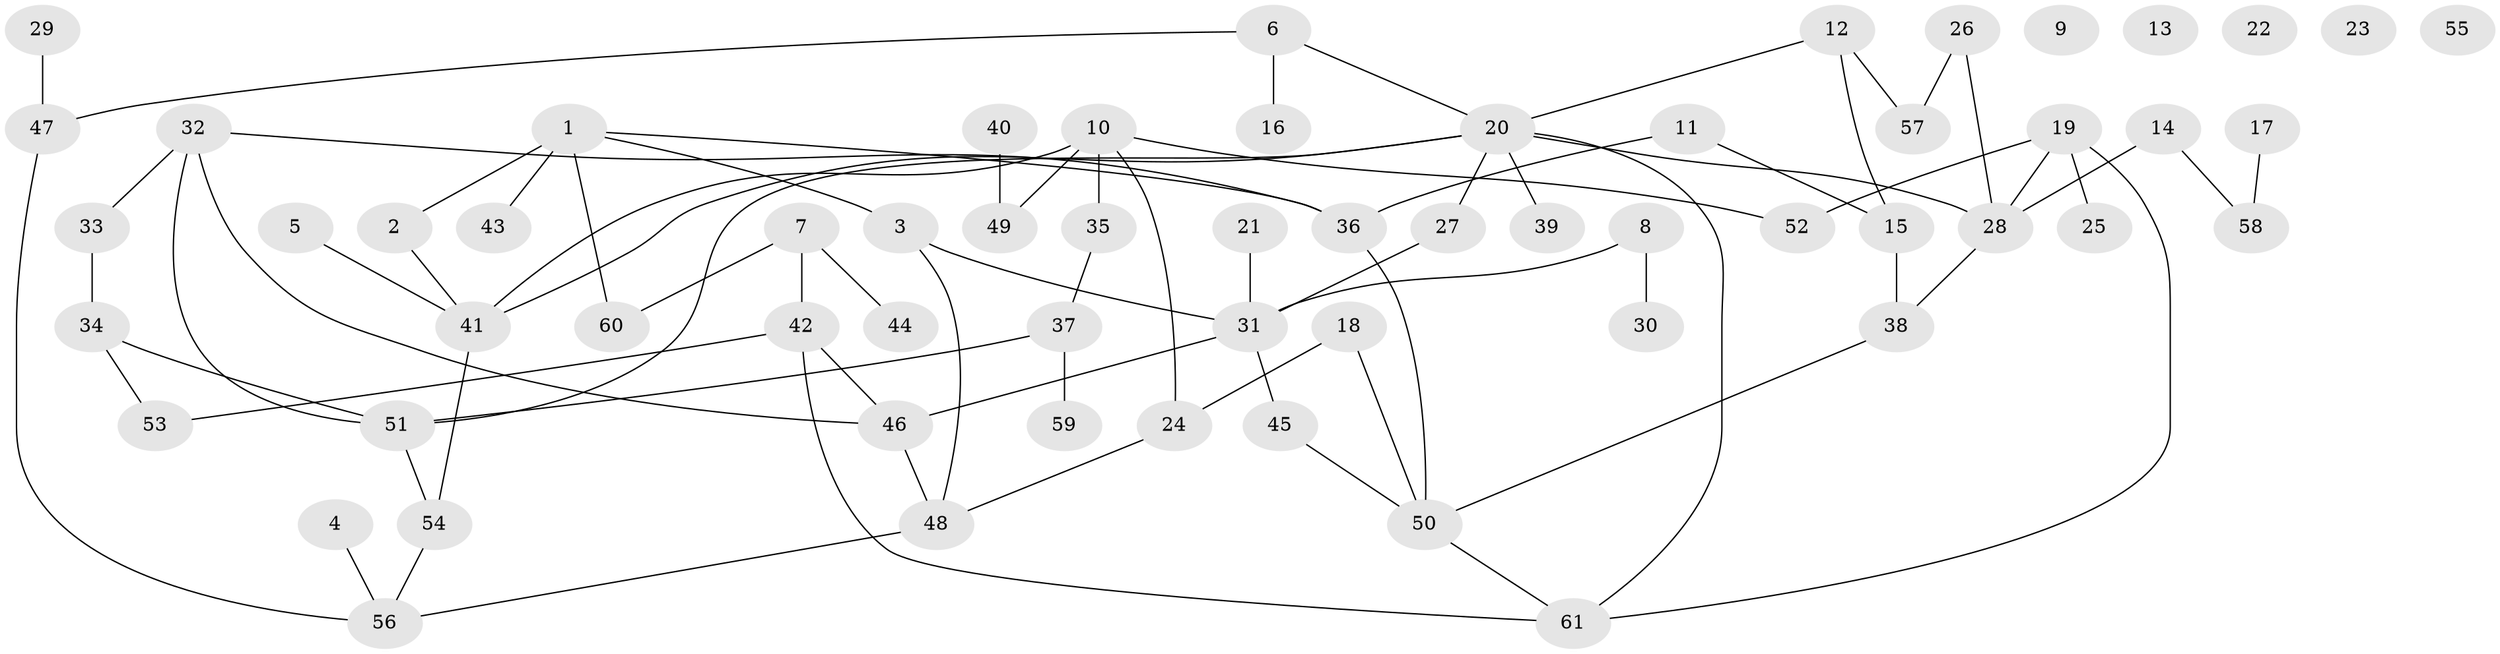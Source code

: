 // coarse degree distribution, {7: 0.025, 2: 0.15, 5: 0.1, 3: 0.175, 1: 0.25, 6: 0.125, 0: 0.125, 8: 0.025, 4: 0.025}
// Generated by graph-tools (version 1.1) at 2025/41/03/06/25 10:41:23]
// undirected, 61 vertices, 77 edges
graph export_dot {
graph [start="1"]
  node [color=gray90,style=filled];
  1;
  2;
  3;
  4;
  5;
  6;
  7;
  8;
  9;
  10;
  11;
  12;
  13;
  14;
  15;
  16;
  17;
  18;
  19;
  20;
  21;
  22;
  23;
  24;
  25;
  26;
  27;
  28;
  29;
  30;
  31;
  32;
  33;
  34;
  35;
  36;
  37;
  38;
  39;
  40;
  41;
  42;
  43;
  44;
  45;
  46;
  47;
  48;
  49;
  50;
  51;
  52;
  53;
  54;
  55;
  56;
  57;
  58;
  59;
  60;
  61;
  1 -- 2;
  1 -- 3;
  1 -- 36;
  1 -- 43;
  1 -- 60;
  2 -- 41;
  3 -- 31;
  3 -- 48;
  4 -- 56;
  5 -- 41;
  6 -- 16;
  6 -- 20;
  6 -- 47;
  7 -- 42;
  7 -- 44;
  7 -- 60;
  8 -- 30;
  8 -- 31;
  10 -- 24;
  10 -- 35;
  10 -- 41;
  10 -- 49;
  10 -- 52;
  11 -- 15;
  11 -- 36;
  12 -- 15;
  12 -- 20;
  12 -- 57;
  14 -- 28;
  14 -- 58;
  15 -- 38;
  17 -- 58;
  18 -- 24;
  18 -- 50;
  19 -- 25;
  19 -- 28;
  19 -- 52;
  19 -- 61;
  20 -- 27;
  20 -- 28;
  20 -- 39;
  20 -- 41;
  20 -- 51;
  20 -- 61;
  21 -- 31;
  24 -- 48;
  26 -- 28;
  26 -- 57;
  27 -- 31;
  28 -- 38;
  29 -- 47;
  31 -- 45;
  31 -- 46;
  32 -- 33;
  32 -- 36;
  32 -- 46;
  32 -- 51;
  33 -- 34;
  34 -- 51;
  34 -- 53;
  35 -- 37;
  36 -- 50;
  37 -- 51;
  37 -- 59;
  38 -- 50;
  40 -- 49;
  41 -- 54;
  42 -- 46;
  42 -- 53;
  42 -- 61;
  45 -- 50;
  46 -- 48;
  47 -- 56;
  48 -- 56;
  50 -- 61;
  51 -- 54;
  54 -- 56;
}
